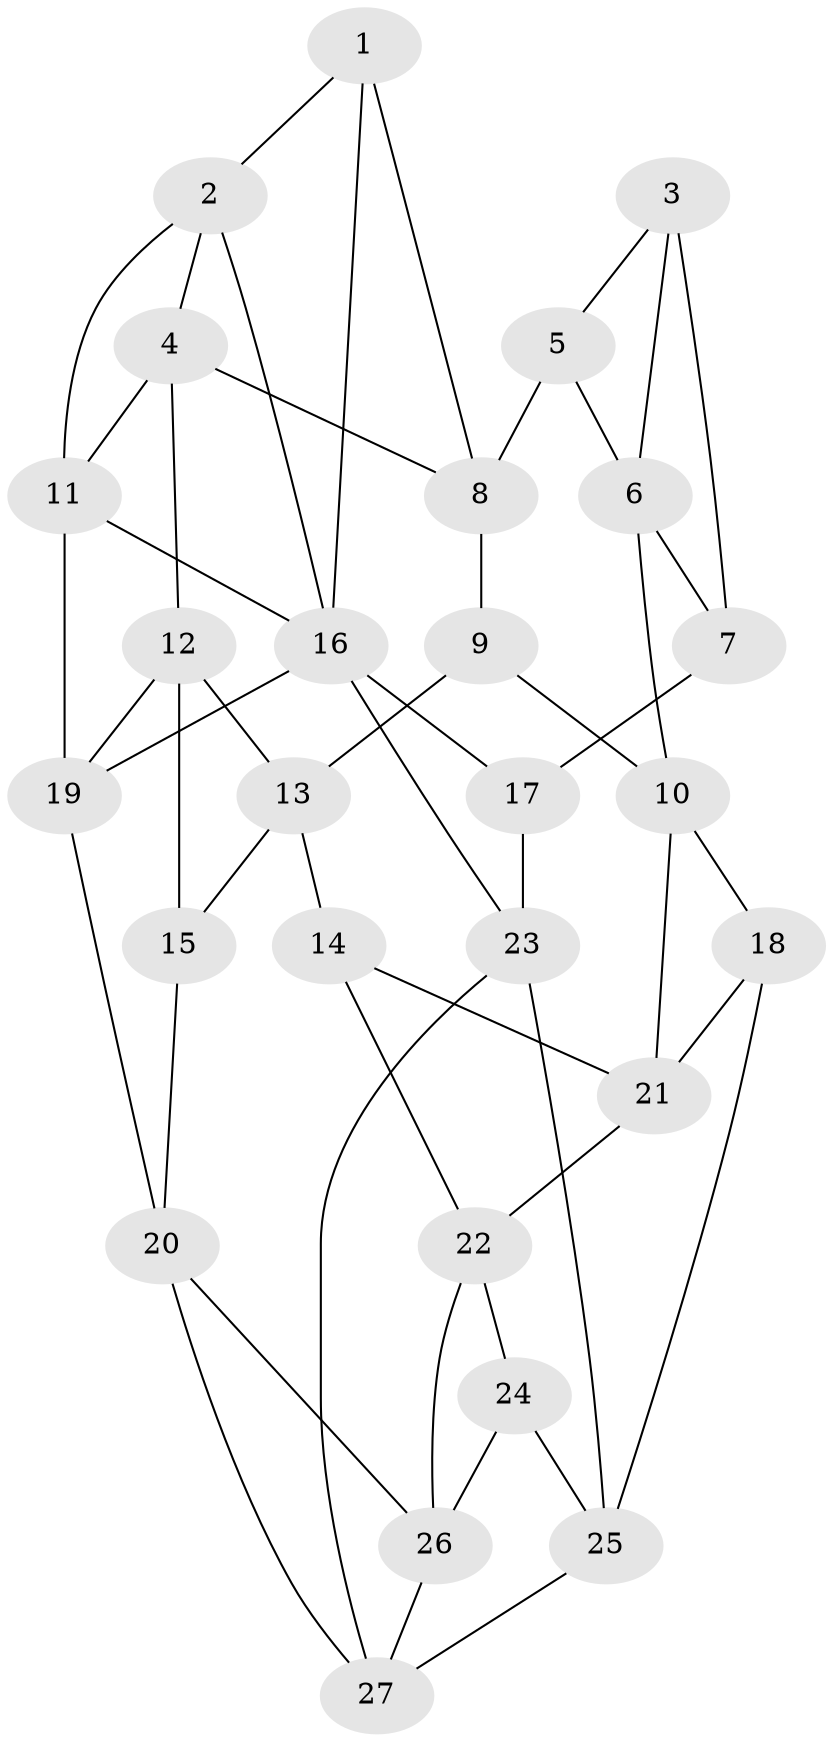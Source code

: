 // original degree distribution, {3: 0.037037037037037035, 5: 0.5925925925925926, 4: 0.2037037037037037, 6: 0.16666666666666666}
// Generated by graph-tools (version 1.1) at 2025/03/03/09/25 03:03:22]
// undirected, 27 vertices, 50 edges
graph export_dot {
graph [start="1"]
  node [color=gray90,style=filled];
  1;
  2;
  3;
  4;
  5;
  6;
  7;
  8;
  9;
  10;
  11;
  12;
  13;
  14;
  15;
  16;
  17;
  18;
  19;
  20;
  21;
  22;
  23;
  24;
  25;
  26;
  27;
  1 -- 2 [weight=1.0];
  1 -- 8 [weight=1.0];
  1 -- 16 [weight=1.0];
  2 -- 4 [weight=1.0];
  2 -- 11 [weight=1.0];
  2 -- 16 [weight=1.0];
  3 -- 5 [weight=1.0];
  3 -- 6 [weight=1.0];
  3 -- 7 [weight=1.0];
  4 -- 8 [weight=1.0];
  4 -- 11 [weight=1.0];
  4 -- 12 [weight=1.0];
  5 -- 6 [weight=1.0];
  5 -- 8 [weight=2.0];
  6 -- 7 [weight=1.0];
  6 -- 10 [weight=1.0];
  7 -- 17 [weight=2.0];
  8 -- 9 [weight=1.0];
  9 -- 10 [weight=1.0];
  9 -- 13 [weight=1.0];
  10 -- 18 [weight=1.0];
  10 -- 21 [weight=1.0];
  11 -- 16 [weight=1.0];
  11 -- 19 [weight=1.0];
  12 -- 13 [weight=1.0];
  12 -- 15 [weight=1.0];
  12 -- 19 [weight=1.0];
  13 -- 14 [weight=1.0];
  13 -- 15 [weight=1.0];
  14 -- 21 [weight=1.0];
  14 -- 22 [weight=1.0];
  15 -- 20 [weight=1.0];
  16 -- 17 [weight=1.0];
  16 -- 19 [weight=1.0];
  16 -- 23 [weight=1.0];
  17 -- 23 [weight=2.0];
  18 -- 21 [weight=1.0];
  18 -- 25 [weight=1.0];
  19 -- 20 [weight=1.0];
  20 -- 26 [weight=1.0];
  20 -- 27 [weight=1.0];
  21 -- 22 [weight=1.0];
  22 -- 24 [weight=1.0];
  22 -- 26 [weight=1.0];
  23 -- 25 [weight=1.0];
  23 -- 27 [weight=1.0];
  24 -- 25 [weight=1.0];
  24 -- 26 [weight=1.0];
  25 -- 27 [weight=1.0];
  26 -- 27 [weight=1.0];
}
